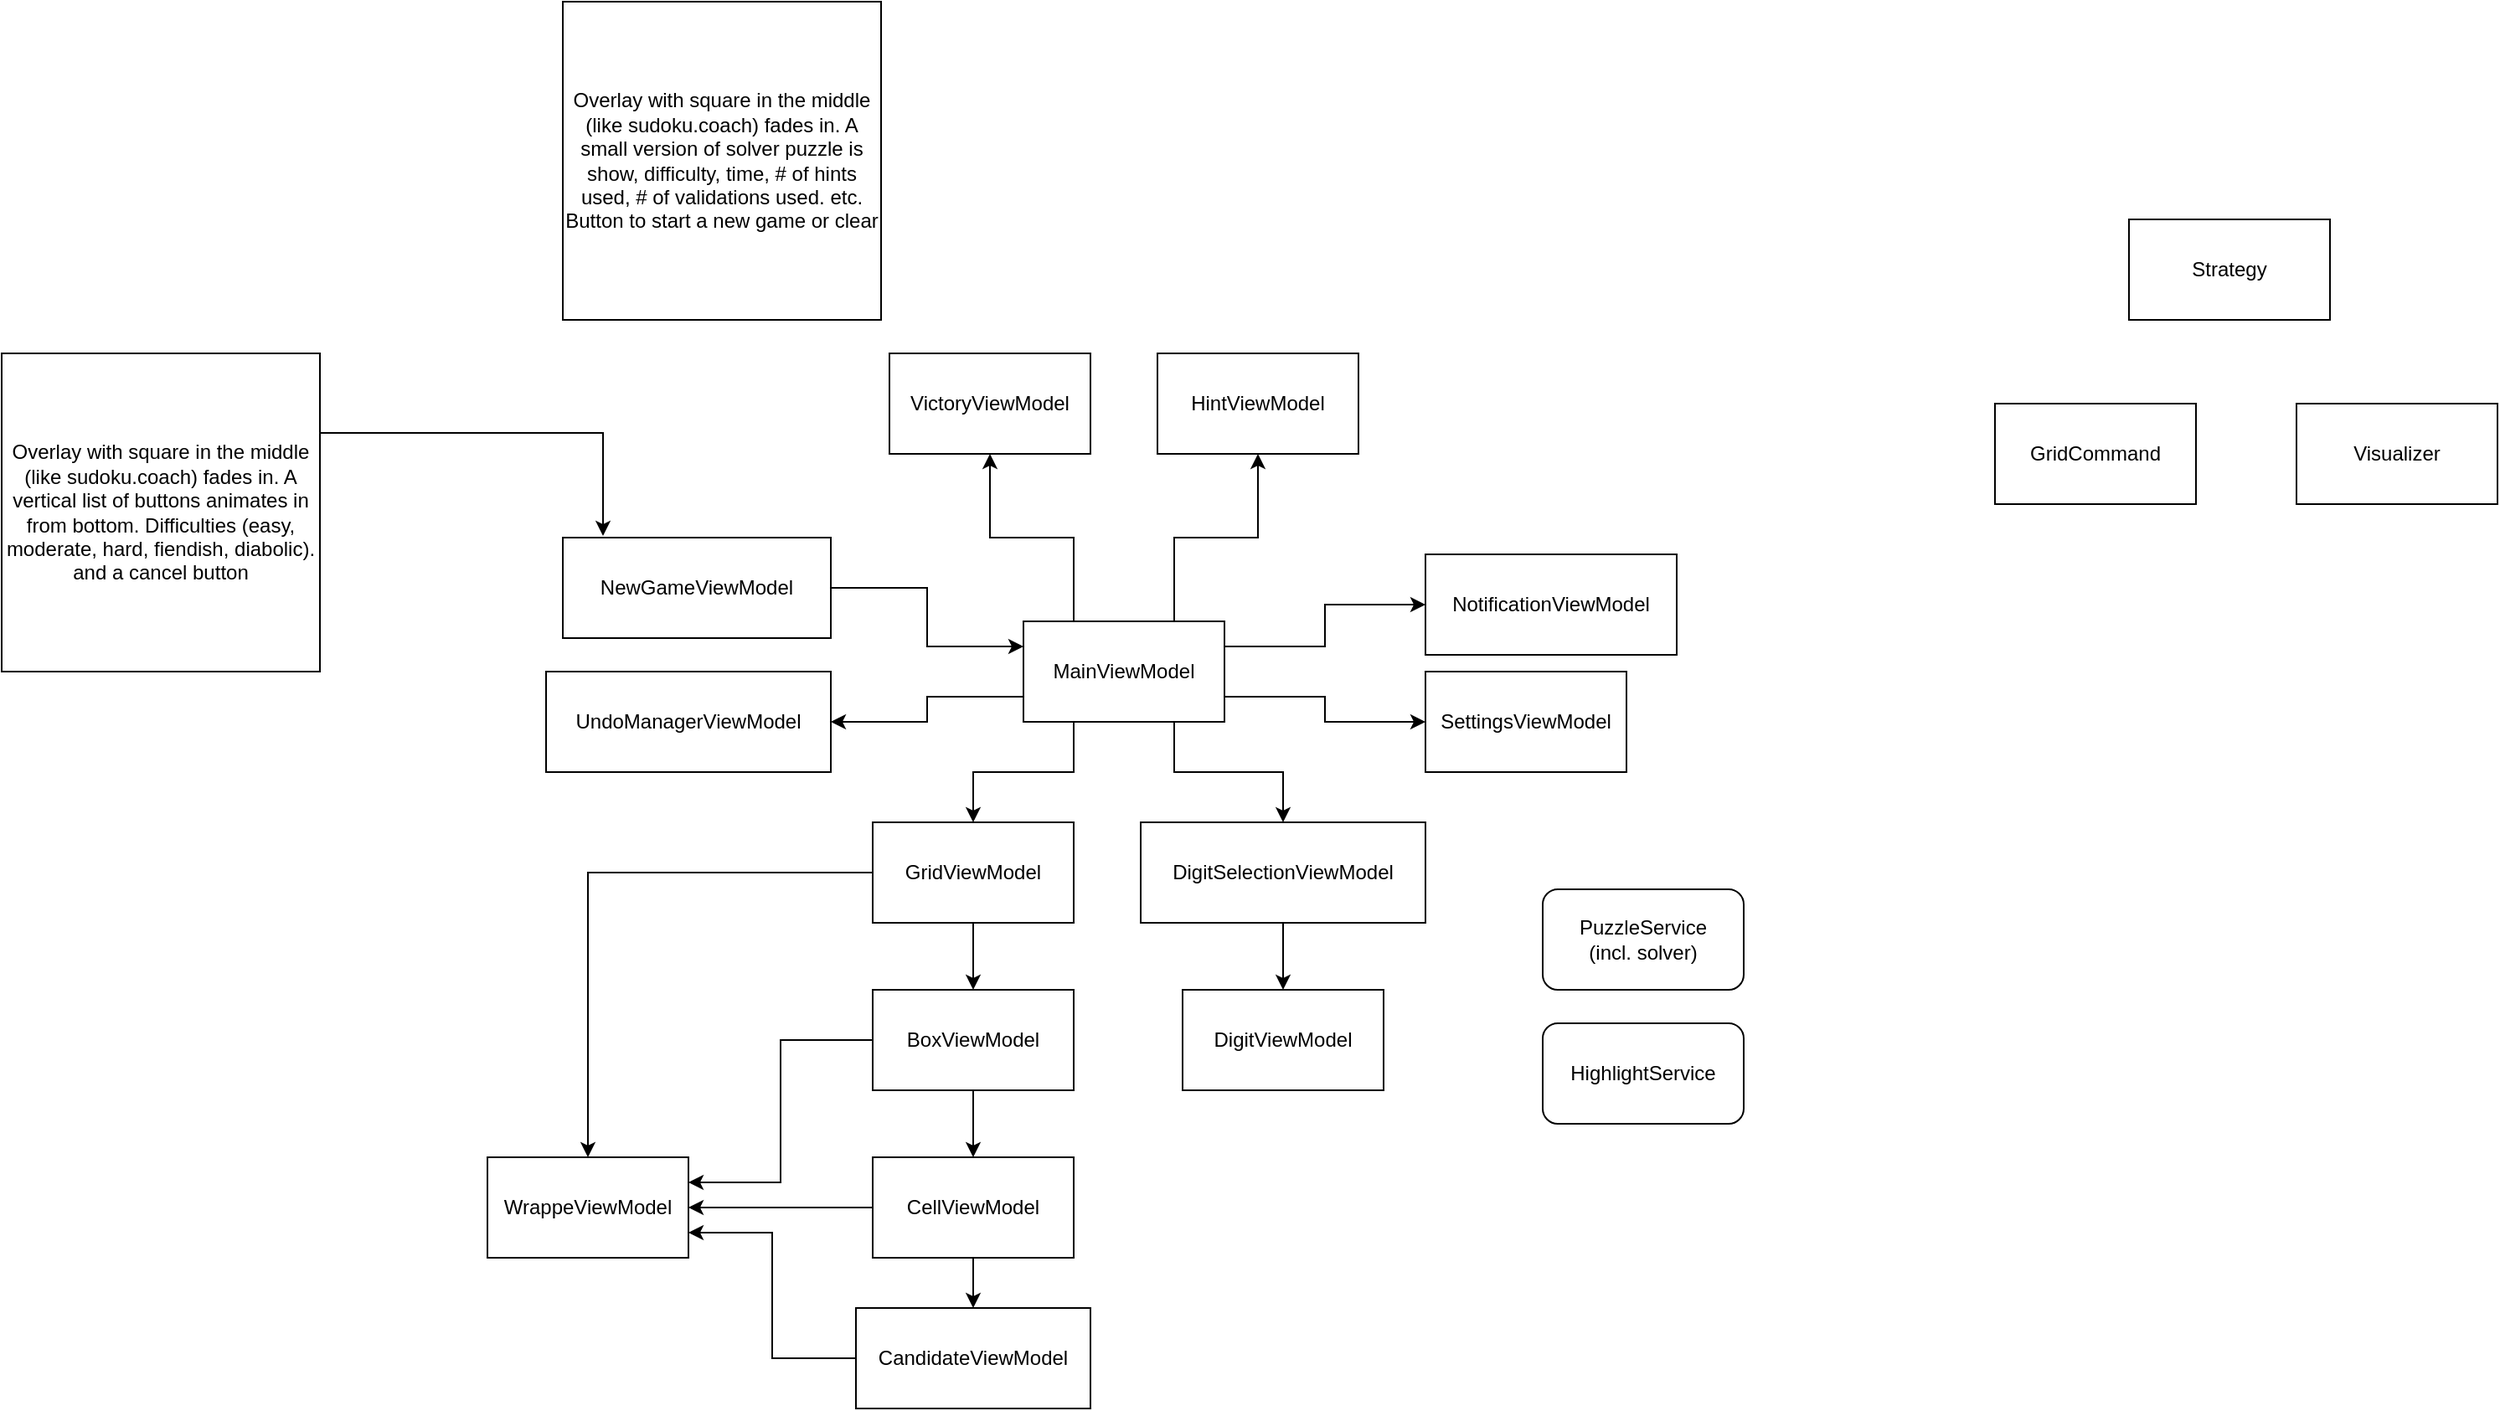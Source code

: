<mxfile version="26.1.1">
  <diagram name="Page-1" id="V7CSt6iJTu72ckD1klMw">
    <mxGraphModel dx="727" dy="591" grid="1" gridSize="10" guides="1" tooltips="1" connect="1" arrows="1" fold="1" page="1" pageScale="1" pageWidth="3300" pageHeight="4681" math="0" shadow="0">
      <root>
        <mxCell id="0" />
        <mxCell id="1" parent="0" />
        <mxCell id="tc8X1xjHQRMR5KrgHFPp-10" style="edgeStyle=orthogonalEdgeStyle;rounded=0;orthogonalLoop=1;jettySize=auto;html=1;exitX=0;exitY=0.75;exitDx=0;exitDy=0;entryX=1;entryY=0.5;entryDx=0;entryDy=0;" parent="1" source="tc8X1xjHQRMR5KrgHFPp-1" target="tc8X1xjHQRMR5KrgHFPp-9" edge="1">
          <mxGeometry relative="1" as="geometry" />
        </mxCell>
        <mxCell id="tc8X1xjHQRMR5KrgHFPp-11" style="edgeStyle=orthogonalEdgeStyle;rounded=0;orthogonalLoop=1;jettySize=auto;html=1;exitX=0.25;exitY=1;exitDx=0;exitDy=0;entryX=0.5;entryY=0;entryDx=0;entryDy=0;" parent="1" source="tc8X1xjHQRMR5KrgHFPp-1" target="tc8X1xjHQRMR5KrgHFPp-2" edge="1">
          <mxGeometry relative="1" as="geometry" />
        </mxCell>
        <mxCell id="tc8X1xjHQRMR5KrgHFPp-12" style="edgeStyle=orthogonalEdgeStyle;rounded=0;orthogonalLoop=1;jettySize=auto;html=1;exitX=0.75;exitY=1;exitDx=0;exitDy=0;entryX=0.5;entryY=0;entryDx=0;entryDy=0;" parent="1" source="tc8X1xjHQRMR5KrgHFPp-1" target="tc8X1xjHQRMR5KrgHFPp-3" edge="1">
          <mxGeometry relative="1" as="geometry" />
        </mxCell>
        <mxCell id="tc8X1xjHQRMR5KrgHFPp-21" style="edgeStyle=orthogonalEdgeStyle;rounded=0;orthogonalLoop=1;jettySize=auto;html=1;exitX=1;exitY=0.75;exitDx=0;exitDy=0;entryX=0;entryY=0.5;entryDx=0;entryDy=0;" parent="1" source="tc8X1xjHQRMR5KrgHFPp-1" target="tc8X1xjHQRMR5KrgHFPp-20" edge="1">
          <mxGeometry relative="1" as="geometry" />
        </mxCell>
        <mxCell id="tc8X1xjHQRMR5KrgHFPp-24" style="edgeStyle=orthogonalEdgeStyle;rounded=0;orthogonalLoop=1;jettySize=auto;html=1;exitX=0.75;exitY=0;exitDx=0;exitDy=0;entryX=0.5;entryY=1;entryDx=0;entryDy=0;" parent="1" source="tc8X1xjHQRMR5KrgHFPp-1" target="tc8X1xjHQRMR5KrgHFPp-22" edge="1">
          <mxGeometry relative="1" as="geometry" />
        </mxCell>
        <mxCell id="tc8X1xjHQRMR5KrgHFPp-26" style="edgeStyle=orthogonalEdgeStyle;rounded=0;orthogonalLoop=1;jettySize=auto;html=1;exitX=0.25;exitY=0;exitDx=0;exitDy=0;entryX=0.5;entryY=1;entryDx=0;entryDy=0;" parent="1" source="tc8X1xjHQRMR5KrgHFPp-1" target="tc8X1xjHQRMR5KrgHFPp-25" edge="1">
          <mxGeometry relative="1" as="geometry" />
        </mxCell>
        <mxCell id="tc8X1xjHQRMR5KrgHFPp-28" style="edgeStyle=orthogonalEdgeStyle;rounded=0;orthogonalLoop=1;jettySize=auto;html=1;exitX=1;exitY=0.25;exitDx=0;exitDy=0;entryX=0;entryY=0.5;entryDx=0;entryDy=0;" parent="1" source="tc8X1xjHQRMR5KrgHFPp-1" target="tc8X1xjHQRMR5KrgHFPp-27" edge="1">
          <mxGeometry relative="1" as="geometry" />
        </mxCell>
        <mxCell id="tc8X1xjHQRMR5KrgHFPp-1" value="MainViewModel" style="rounded=0;whiteSpace=wrap;html=1;" parent="1" vertex="1">
          <mxGeometry x="830" y="440" width="120" height="60" as="geometry" />
        </mxCell>
        <mxCell id="tc8X1xjHQRMR5KrgHFPp-13" style="edgeStyle=orthogonalEdgeStyle;rounded=0;orthogonalLoop=1;jettySize=auto;html=1;exitX=0.5;exitY=1;exitDx=0;exitDy=0;entryX=0.5;entryY=0;entryDx=0;entryDy=0;" parent="1" source="tc8X1xjHQRMR5KrgHFPp-2" target="tc8X1xjHQRMR5KrgHFPp-5" edge="1">
          <mxGeometry relative="1" as="geometry" />
        </mxCell>
        <mxCell id="tc8X1xjHQRMR5KrgHFPp-36" style="edgeStyle=orthogonalEdgeStyle;rounded=0;orthogonalLoop=1;jettySize=auto;html=1;exitX=0;exitY=0.5;exitDx=0;exitDy=0;" parent="1" source="tc8X1xjHQRMR5KrgHFPp-2" target="tc8X1xjHQRMR5KrgHFPp-32" edge="1">
          <mxGeometry relative="1" as="geometry" />
        </mxCell>
        <mxCell id="tc8X1xjHQRMR5KrgHFPp-2" value="GridViewModel" style="rounded=0;whiteSpace=wrap;html=1;" parent="1" vertex="1">
          <mxGeometry x="740" y="560" width="120" height="60" as="geometry" />
        </mxCell>
        <mxCell id="tc8X1xjHQRMR5KrgHFPp-16" style="edgeStyle=orthogonalEdgeStyle;rounded=0;orthogonalLoop=1;jettySize=auto;html=1;exitX=0.5;exitY=1;exitDx=0;exitDy=0;entryX=0.5;entryY=0;entryDx=0;entryDy=0;" parent="1" source="tc8X1xjHQRMR5KrgHFPp-3" target="tc8X1xjHQRMR5KrgHFPp-8" edge="1">
          <mxGeometry relative="1" as="geometry" />
        </mxCell>
        <mxCell id="tc8X1xjHQRMR5KrgHFPp-3" value="DigitSelectionViewModel" style="rounded=0;whiteSpace=wrap;html=1;" parent="1" vertex="1">
          <mxGeometry x="900" y="560" width="170" height="60" as="geometry" />
        </mxCell>
        <mxCell id="tc8X1xjHQRMR5KrgHFPp-14" style="edgeStyle=orthogonalEdgeStyle;rounded=0;orthogonalLoop=1;jettySize=auto;html=1;exitX=0.5;exitY=1;exitDx=0;exitDy=0;entryX=0.5;entryY=0;entryDx=0;entryDy=0;" parent="1" source="tc8X1xjHQRMR5KrgHFPp-5" target="tc8X1xjHQRMR5KrgHFPp-6" edge="1">
          <mxGeometry relative="1" as="geometry" />
        </mxCell>
        <mxCell id="tc8X1xjHQRMR5KrgHFPp-35" style="edgeStyle=orthogonalEdgeStyle;rounded=0;orthogonalLoop=1;jettySize=auto;html=1;exitX=0;exitY=0.5;exitDx=0;exitDy=0;entryX=1;entryY=0.25;entryDx=0;entryDy=0;" parent="1" source="tc8X1xjHQRMR5KrgHFPp-5" target="tc8X1xjHQRMR5KrgHFPp-32" edge="1">
          <mxGeometry relative="1" as="geometry" />
        </mxCell>
        <mxCell id="tc8X1xjHQRMR5KrgHFPp-5" value="BoxViewModel" style="rounded=0;whiteSpace=wrap;html=1;" parent="1" vertex="1">
          <mxGeometry x="740" y="660" width="120" height="60" as="geometry" />
        </mxCell>
        <mxCell id="tc8X1xjHQRMR5KrgHFPp-15" style="edgeStyle=orthogonalEdgeStyle;rounded=0;orthogonalLoop=1;jettySize=auto;html=1;exitX=0.5;exitY=1;exitDx=0;exitDy=0;entryX=0.5;entryY=0;entryDx=0;entryDy=0;" parent="1" source="tc8X1xjHQRMR5KrgHFPp-6" target="tc8X1xjHQRMR5KrgHFPp-7" edge="1">
          <mxGeometry relative="1" as="geometry" />
        </mxCell>
        <mxCell id="tc8X1xjHQRMR5KrgHFPp-33" style="edgeStyle=orthogonalEdgeStyle;rounded=0;orthogonalLoop=1;jettySize=auto;html=1;exitX=0;exitY=0.5;exitDx=0;exitDy=0;entryX=1;entryY=0.5;entryDx=0;entryDy=0;" parent="1" source="tc8X1xjHQRMR5KrgHFPp-6" target="tc8X1xjHQRMR5KrgHFPp-32" edge="1">
          <mxGeometry relative="1" as="geometry" />
        </mxCell>
        <mxCell id="tc8X1xjHQRMR5KrgHFPp-6" value="CellViewModel" style="rounded=0;whiteSpace=wrap;html=1;" parent="1" vertex="1">
          <mxGeometry x="740" y="760" width="120" height="60" as="geometry" />
        </mxCell>
        <mxCell id="tc8X1xjHQRMR5KrgHFPp-34" style="edgeStyle=orthogonalEdgeStyle;rounded=0;orthogonalLoop=1;jettySize=auto;html=1;exitX=0;exitY=0.5;exitDx=0;exitDy=0;entryX=1;entryY=0.75;entryDx=0;entryDy=0;" parent="1" source="tc8X1xjHQRMR5KrgHFPp-7" target="tc8X1xjHQRMR5KrgHFPp-32" edge="1">
          <mxGeometry relative="1" as="geometry" />
        </mxCell>
        <mxCell id="tc8X1xjHQRMR5KrgHFPp-7" value="CandidateViewModel" style="rounded=0;whiteSpace=wrap;html=1;" parent="1" vertex="1">
          <mxGeometry x="730" y="850" width="140" height="60" as="geometry" />
        </mxCell>
        <mxCell id="tc8X1xjHQRMR5KrgHFPp-8" value="DigitViewModel" style="rounded=0;whiteSpace=wrap;html=1;" parent="1" vertex="1">
          <mxGeometry x="925" y="660" width="120" height="60" as="geometry" />
        </mxCell>
        <mxCell id="tc8X1xjHQRMR5KrgHFPp-9" value="UndoManagerViewModel" style="rounded=0;whiteSpace=wrap;html=1;" parent="1" vertex="1">
          <mxGeometry x="545" y="470" width="170" height="60" as="geometry" />
        </mxCell>
        <mxCell id="tc8X1xjHQRMR5KrgHFPp-17" value="PuzzleService&lt;div&gt;(incl. solver&lt;span style=&quot;background-color: transparent; color: light-dark(rgb(0, 0, 0), rgb(255, 255, 255));&quot;&gt;)&lt;/span&gt;&lt;/div&gt;" style="rounded=1;whiteSpace=wrap;html=1;" parent="1" vertex="1">
          <mxGeometry x="1140" y="600" width="120" height="60" as="geometry" />
        </mxCell>
        <mxCell id="tc8X1xjHQRMR5KrgHFPp-19" value="HighlightService" style="rounded=1;whiteSpace=wrap;html=1;" parent="1" vertex="1">
          <mxGeometry x="1140" y="680" width="120" height="60" as="geometry" />
        </mxCell>
        <mxCell id="tc8X1xjHQRMR5KrgHFPp-20" value="SettingsViewModel" style="rounded=0;whiteSpace=wrap;html=1;" parent="1" vertex="1">
          <mxGeometry x="1070" y="470" width="120" height="60" as="geometry" />
        </mxCell>
        <mxCell id="tc8X1xjHQRMR5KrgHFPp-22" value="HintViewModel" style="rounded=0;whiteSpace=wrap;html=1;" parent="1" vertex="1">
          <mxGeometry x="910" y="280" width="120" height="60" as="geometry" />
        </mxCell>
        <mxCell id="tc8X1xjHQRMR5KrgHFPp-25" value="VictoryViewModel" style="rounded=0;whiteSpace=wrap;html=1;" parent="1" vertex="1">
          <mxGeometry x="750" y="280" width="120" height="60" as="geometry" />
        </mxCell>
        <mxCell id="tc8X1xjHQRMR5KrgHFPp-27" value="NotificationViewModel" style="rounded=0;whiteSpace=wrap;html=1;" parent="1" vertex="1">
          <mxGeometry x="1070" y="400" width="150" height="60" as="geometry" />
        </mxCell>
        <mxCell id="tc8X1xjHQRMR5KrgHFPp-29" value="Strategy" style="rounded=0;whiteSpace=wrap;html=1;" parent="1" vertex="1">
          <mxGeometry x="1490" y="200" width="120" height="60" as="geometry" />
        </mxCell>
        <mxCell id="tc8X1xjHQRMR5KrgHFPp-30" value="GridCommand" style="rounded=0;whiteSpace=wrap;html=1;" parent="1" vertex="1">
          <mxGeometry x="1410" y="310" width="120" height="60" as="geometry" />
        </mxCell>
        <mxCell id="tc8X1xjHQRMR5KrgHFPp-31" value="Visualizer" style="rounded=0;whiteSpace=wrap;html=1;" parent="1" vertex="1">
          <mxGeometry x="1590" y="310" width="120" height="60" as="geometry" />
        </mxCell>
        <mxCell id="tc8X1xjHQRMR5KrgHFPp-32" value="WrappeViewModel" style="rounded=0;whiteSpace=wrap;html=1;" parent="1" vertex="1">
          <mxGeometry x="510" y="760" width="120" height="60" as="geometry" />
        </mxCell>
        <mxCell id="pFPgR2dTFFiZAramCR3M-2" style="edgeStyle=orthogonalEdgeStyle;rounded=0;orthogonalLoop=1;jettySize=auto;html=1;exitX=1;exitY=0.5;exitDx=0;exitDy=0;entryX=0;entryY=0.25;entryDx=0;entryDy=0;" edge="1" parent="1" source="pFPgR2dTFFiZAramCR3M-1" target="tc8X1xjHQRMR5KrgHFPp-1">
          <mxGeometry relative="1" as="geometry" />
        </mxCell>
        <mxCell id="pFPgR2dTFFiZAramCR3M-1" value="NewGameViewModel" style="rounded=0;whiteSpace=wrap;html=1;" vertex="1" parent="1">
          <mxGeometry x="555" y="390" width="160" height="60" as="geometry" />
        </mxCell>
        <mxCell id="pFPgR2dTFFiZAramCR3M-3" value="Overlay with square in the middle (like sudoku.coach) fades in. A vertical list of buttons animates in from bottom. Difficulties (easy, moderate, hard, fiendish, diabolic). and a cancel button" style="whiteSpace=wrap;html=1;aspect=fixed;" vertex="1" parent="1">
          <mxGeometry x="220" y="280" width="190" height="190" as="geometry" />
        </mxCell>
        <mxCell id="pFPgR2dTFFiZAramCR3M-4" style="edgeStyle=orthogonalEdgeStyle;rounded=0;orthogonalLoop=1;jettySize=auto;html=1;exitX=1;exitY=0.25;exitDx=0;exitDy=0;entryX=0.15;entryY=-0.017;entryDx=0;entryDy=0;entryPerimeter=0;" edge="1" parent="1" source="pFPgR2dTFFiZAramCR3M-3" target="pFPgR2dTFFiZAramCR3M-1">
          <mxGeometry relative="1" as="geometry" />
        </mxCell>
        <mxCell id="pFPgR2dTFFiZAramCR3M-5" value="Overlay with square in the middle (like sudoku.coach) fades in. A small version of solver puzzle is show, difficulty, time, # of hints used, # of validations used. etc.&lt;div&gt;Button to start a new game or clear&lt;/div&gt;" style="whiteSpace=wrap;html=1;aspect=fixed;" vertex="1" parent="1">
          <mxGeometry x="555" y="70" width="190" height="190" as="geometry" />
        </mxCell>
      </root>
    </mxGraphModel>
  </diagram>
</mxfile>
